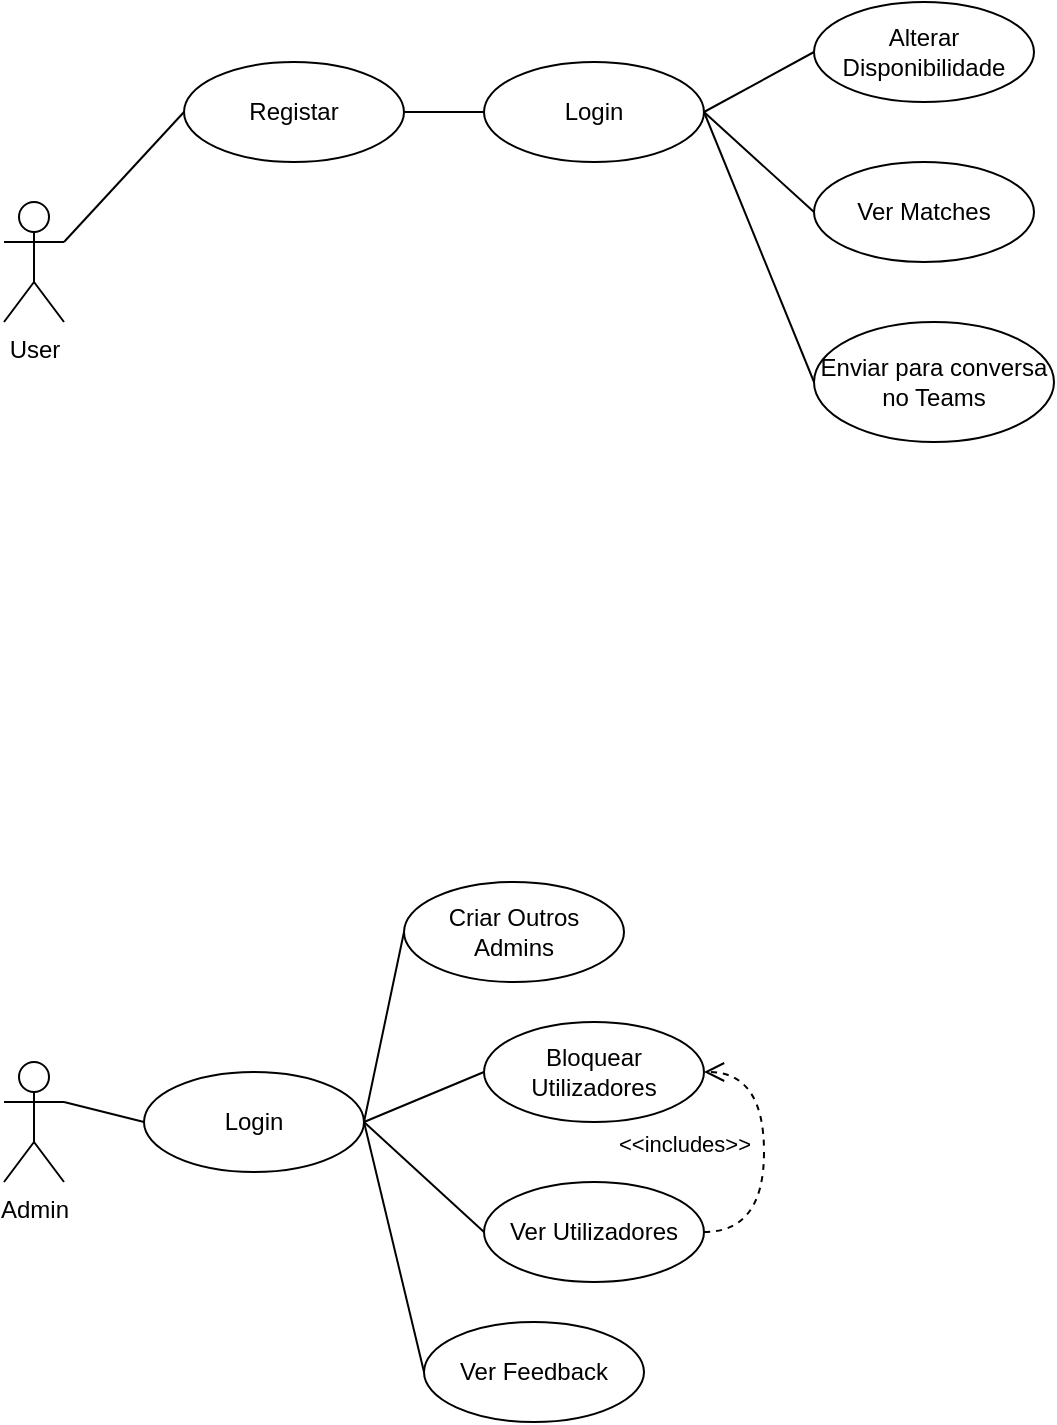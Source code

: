 <mxfile version="26.1.3">
  <diagram name="Page-1" id="vYxCN9JA07JAd1Mkp4Po">
    <mxGraphModel dx="1090" dy="544" grid="1" gridSize="10" guides="1" tooltips="1" connect="1" arrows="1" fold="1" page="1" pageScale="1" pageWidth="1100" pageHeight="850" math="0" shadow="0">
      <root>
        <mxCell id="0" />
        <mxCell id="1" parent="0" />
        <mxCell id="DCOPiykYjd6wANc90tYz-5" style="rounded=0;orthogonalLoop=1;jettySize=auto;html=1;exitX=1;exitY=0.333;exitDx=0;exitDy=0;exitPerimeter=0;entryX=0;entryY=0.5;entryDx=0;entryDy=0;endArrow=none;startFill=0;" edge="1" parent="1" source="DCOPiykYjd6wANc90tYz-1" target="DCOPiykYjd6wANc90tYz-4">
          <mxGeometry relative="1" as="geometry" />
        </mxCell>
        <mxCell id="DCOPiykYjd6wANc90tYz-6" style="rounded=0;orthogonalLoop=1;jettySize=auto;html=1;exitX=1;exitY=0.5;exitDx=0;exitDy=0;endArrow=none;startFill=0;" edge="1" parent="1" source="DCOPiykYjd6wANc90tYz-4" target="DCOPiykYjd6wANc90tYz-2">
          <mxGeometry relative="1" as="geometry" />
        </mxCell>
        <mxCell id="DCOPiykYjd6wANc90tYz-1" value="User" style="shape=umlActor;verticalLabelPosition=bottom;verticalAlign=top;html=1;" vertex="1" parent="1">
          <mxGeometry x="40" y="140" width="30" height="60" as="geometry" />
        </mxCell>
        <mxCell id="DCOPiykYjd6wANc90tYz-11" style="rounded=0;orthogonalLoop=1;jettySize=auto;html=1;exitX=1;exitY=0.5;exitDx=0;exitDy=0;entryX=0;entryY=0.5;entryDx=0;entryDy=0;endArrow=none;startFill=0;" edge="1" parent="1" source="DCOPiykYjd6wANc90tYz-2" target="DCOPiykYjd6wANc90tYz-8">
          <mxGeometry relative="1" as="geometry" />
        </mxCell>
        <mxCell id="DCOPiykYjd6wANc90tYz-13" style="rounded=0;orthogonalLoop=1;jettySize=auto;html=1;exitX=1;exitY=0.5;exitDx=0;exitDy=0;entryX=0;entryY=0.5;entryDx=0;entryDy=0;endArrow=none;startFill=0;" edge="1" parent="1" source="DCOPiykYjd6wANc90tYz-2" target="DCOPiykYjd6wANc90tYz-12">
          <mxGeometry relative="1" as="geometry">
            <mxPoint x="300" y="260" as="targetPoint" />
          </mxGeometry>
        </mxCell>
        <mxCell id="DCOPiykYjd6wANc90tYz-2" value="Login" style="ellipse;whiteSpace=wrap;html=1;" vertex="1" parent="1">
          <mxGeometry x="280" y="70" width="110" height="50" as="geometry" />
        </mxCell>
        <mxCell id="DCOPiykYjd6wANc90tYz-4" value="Registar" style="ellipse;whiteSpace=wrap;html=1;" vertex="1" parent="1">
          <mxGeometry x="130" y="70" width="110" height="50" as="geometry" />
        </mxCell>
        <mxCell id="DCOPiykYjd6wANc90tYz-8" value="Alterar Disponibilidade" style="ellipse;whiteSpace=wrap;html=1;" vertex="1" parent="1">
          <mxGeometry x="445" y="40" width="110" height="50" as="geometry" />
        </mxCell>
        <mxCell id="DCOPiykYjd6wANc90tYz-12" value="Ver Matches" style="ellipse;whiteSpace=wrap;html=1;" vertex="1" parent="1">
          <mxGeometry x="445" y="120" width="110" height="50" as="geometry" />
        </mxCell>
        <mxCell id="DCOPiykYjd6wANc90tYz-16" style="rounded=0;orthogonalLoop=1;jettySize=auto;html=1;exitX=0;exitY=0.5;exitDx=0;exitDy=0;entryX=1;entryY=0.5;entryDx=0;entryDy=0;endArrow=none;startFill=0;" edge="1" parent="1" source="DCOPiykYjd6wANc90tYz-14" target="DCOPiykYjd6wANc90tYz-2">
          <mxGeometry relative="1" as="geometry" />
        </mxCell>
        <mxCell id="DCOPiykYjd6wANc90tYz-14" value="Enviar para conversa no Teams" style="ellipse;whiteSpace=wrap;html=1;" vertex="1" parent="1">
          <mxGeometry x="445" y="200" width="120" height="60" as="geometry" />
        </mxCell>
        <mxCell id="DCOPiykYjd6wANc90tYz-19" style="rounded=0;orthogonalLoop=1;jettySize=auto;html=1;exitX=1;exitY=0.333;exitDx=0;exitDy=0;exitPerimeter=0;entryX=0;entryY=0.5;entryDx=0;entryDy=0;endArrow=none;startFill=0;" edge="1" parent="1" source="DCOPiykYjd6wANc90tYz-17" target="DCOPiykYjd6wANc90tYz-18">
          <mxGeometry relative="1" as="geometry" />
        </mxCell>
        <mxCell id="DCOPiykYjd6wANc90tYz-17" value="Admin" style="shape=umlActor;verticalLabelPosition=bottom;verticalAlign=top;html=1;" vertex="1" parent="1">
          <mxGeometry x="40" y="570" width="30" height="60" as="geometry" />
        </mxCell>
        <mxCell id="DCOPiykYjd6wANc90tYz-21" style="rounded=0;orthogonalLoop=1;jettySize=auto;html=1;exitX=1;exitY=0.5;exitDx=0;exitDy=0;entryX=0;entryY=0.5;entryDx=0;entryDy=0;endArrow=none;startFill=0;" edge="1" parent="1" source="DCOPiykYjd6wANc90tYz-18" target="DCOPiykYjd6wANc90tYz-20">
          <mxGeometry relative="1" as="geometry" />
        </mxCell>
        <mxCell id="DCOPiykYjd6wANc90tYz-23" style="rounded=0;orthogonalLoop=1;jettySize=auto;html=1;exitX=1;exitY=0.5;exitDx=0;exitDy=0;entryX=0;entryY=0.5;entryDx=0;entryDy=0;endArrow=none;startFill=0;" edge="1" parent="1" source="DCOPiykYjd6wANc90tYz-18" target="DCOPiykYjd6wANc90tYz-22">
          <mxGeometry relative="1" as="geometry" />
        </mxCell>
        <mxCell id="DCOPiykYjd6wANc90tYz-18" value="Login" style="ellipse;whiteSpace=wrap;html=1;" vertex="1" parent="1">
          <mxGeometry x="110" y="575" width="110" height="50" as="geometry" />
        </mxCell>
        <mxCell id="DCOPiykYjd6wANc90tYz-20" value="Criar Outros Admins" style="ellipse;whiteSpace=wrap;html=1;" vertex="1" parent="1">
          <mxGeometry x="240" y="480" width="110" height="50" as="geometry" />
        </mxCell>
        <mxCell id="DCOPiykYjd6wANc90tYz-22" value="Bloquear Utiliz&lt;span style=&quot;background-color: transparent; color: light-dark(rgb(0, 0, 0), rgb(255, 255, 255));&quot;&gt;adores&lt;/span&gt;" style="ellipse;whiteSpace=wrap;html=1;" vertex="1" parent="1">
          <mxGeometry x="280" y="550" width="110" height="50" as="geometry" />
        </mxCell>
        <mxCell id="DCOPiykYjd6wANc90tYz-26" style="rounded=0;orthogonalLoop=1;jettySize=auto;html=1;exitX=0;exitY=0.5;exitDx=0;exitDy=0;entryX=1;entryY=0.5;entryDx=0;entryDy=0;endArrow=none;startFill=0;" edge="1" parent="1" source="DCOPiykYjd6wANc90tYz-24" target="DCOPiykYjd6wANc90tYz-18">
          <mxGeometry relative="1" as="geometry" />
        </mxCell>
        <mxCell id="DCOPiykYjd6wANc90tYz-24" value="Ver Utilizadores" style="ellipse;whiteSpace=wrap;html=1;" vertex="1" parent="1">
          <mxGeometry x="280" y="630" width="110" height="50" as="geometry" />
        </mxCell>
        <mxCell id="DCOPiykYjd6wANc90tYz-27" style="rounded=0;orthogonalLoop=1;jettySize=auto;html=1;exitX=0;exitY=0.5;exitDx=0;exitDy=0;endArrow=none;startFill=0;" edge="1" parent="1" source="DCOPiykYjd6wANc90tYz-25">
          <mxGeometry relative="1" as="geometry">
            <mxPoint x="220" y="600" as="targetPoint" />
          </mxGeometry>
        </mxCell>
        <mxCell id="DCOPiykYjd6wANc90tYz-25" value="Ver Feedback" style="ellipse;whiteSpace=wrap;html=1;" vertex="1" parent="1">
          <mxGeometry x="250" y="700" width="110" height="50" as="geometry" />
        </mxCell>
        <mxCell id="DCOPiykYjd6wANc90tYz-29" value="&amp;lt;&amp;lt;includes&amp;gt;&amp;gt;" style="html=1;verticalAlign=bottom;endArrow=open;dashed=1;endSize=8;curved=1;rounded=0;exitX=1;exitY=0.5;exitDx=0;exitDy=0;entryX=1;entryY=0.5;entryDx=0;entryDy=0;edgeStyle=orthogonalEdgeStyle;" edge="1" parent="1" source="DCOPiykYjd6wANc90tYz-24" target="DCOPiykYjd6wANc90tYz-22">
          <mxGeometry x="-1" y="36" relative="1" as="geometry">
            <mxPoint x="414.97" y="660" as="sourcePoint" />
            <mxPoint x="414.97" y="570" as="targetPoint" />
            <Array as="points">
              <mxPoint x="420" y="655" />
              <mxPoint x="420" y="575" />
            </Array>
            <mxPoint x="-10" y="1" as="offset" />
          </mxGeometry>
        </mxCell>
      </root>
    </mxGraphModel>
  </diagram>
</mxfile>
